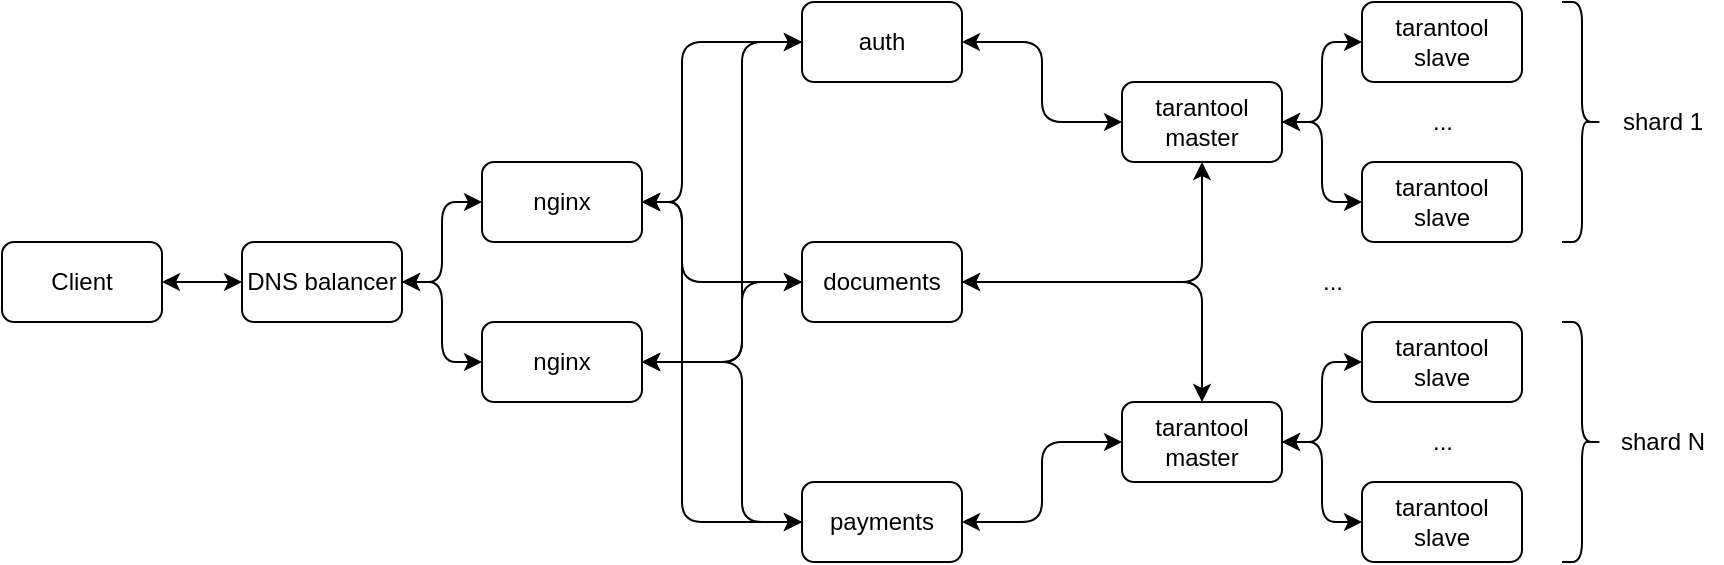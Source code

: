 <mxfile version="18.0.1" type="device"><diagram id="7Ne41tsRxOrFAIv1X22A" name="Page-1"><mxGraphModel dx="946" dy="646" grid="1" gridSize="10" guides="1" tooltips="1" connect="1" arrows="1" fold="1" page="1" pageScale="1" pageWidth="827" pageHeight="1169" math="0" shadow="0"><root><mxCell id="0"/><mxCell id="1" parent="0"/><mxCell id="wq5eGgIRvG_0T0goD-rv-21" style="edgeStyle=orthogonalEdgeStyle;rounded=0;orthogonalLoop=1;jettySize=auto;html=1;exitX=1;exitY=0.5;exitDx=0;exitDy=0;entryX=0;entryY=0.5;entryDx=0;entryDy=0;startArrow=classic;startFill=1;" edge="1" parent="1" source="wq5eGgIRvG_0T0goD-rv-4" target="wq5eGgIRvG_0T0goD-rv-5"><mxGeometry relative="1" as="geometry"/></mxCell><mxCell id="wq5eGgIRvG_0T0goD-rv-4" value="Client" style="rounded=1;whiteSpace=wrap;html=1;" vertex="1" parent="1"><mxGeometry y="280" width="80" height="40" as="geometry"/></mxCell><mxCell id="wq5eGgIRvG_0T0goD-rv-22" style="edgeStyle=orthogonalEdgeStyle;rounded=1;orthogonalLoop=1;jettySize=auto;html=1;exitX=1;exitY=0.5;exitDx=0;exitDy=0;entryX=0;entryY=0.5;entryDx=0;entryDy=0;startArrow=classic;startFill=1;" edge="1" parent="1" source="wq5eGgIRvG_0T0goD-rv-5" target="wq5eGgIRvG_0T0goD-rv-6"><mxGeometry relative="1" as="geometry"/></mxCell><mxCell id="wq5eGgIRvG_0T0goD-rv-24" style="edgeStyle=orthogonalEdgeStyle;rounded=1;orthogonalLoop=1;jettySize=auto;html=1;exitX=1;exitY=0.5;exitDx=0;exitDy=0;entryX=0;entryY=0.5;entryDx=0;entryDy=0;startArrow=classic;startFill=1;" edge="1" parent="1" source="wq5eGgIRvG_0T0goD-rv-5" target="wq5eGgIRvG_0T0goD-rv-8"><mxGeometry relative="1" as="geometry"/></mxCell><mxCell id="wq5eGgIRvG_0T0goD-rv-5" value="DNS balancer" style="rounded=1;whiteSpace=wrap;html=1;" vertex="1" parent="1"><mxGeometry x="120" y="280" width="80" height="40" as="geometry"/></mxCell><mxCell id="wq5eGgIRvG_0T0goD-rv-36" style="edgeStyle=orthogonalEdgeStyle;rounded=1;orthogonalLoop=1;jettySize=auto;html=1;exitX=1;exitY=0.5;exitDx=0;exitDy=0;entryX=0;entryY=0.5;entryDx=0;entryDy=0;startArrow=classic;startFill=1;" edge="1" parent="1" source="wq5eGgIRvG_0T0goD-rv-6" target="wq5eGgIRvG_0T0goD-rv-7"><mxGeometry relative="1" as="geometry"><Array as="points"><mxPoint x="340" y="260"/><mxPoint x="340" y="180"/></Array></mxGeometry></mxCell><mxCell id="wq5eGgIRvG_0T0goD-rv-38" style="edgeStyle=orthogonalEdgeStyle;rounded=1;orthogonalLoop=1;jettySize=auto;html=1;exitX=1;exitY=0.5;exitDx=0;exitDy=0;startArrow=classic;startFill=1;" edge="1" parent="1" source="wq5eGgIRvG_0T0goD-rv-6" target="wq5eGgIRvG_0T0goD-rv-9"><mxGeometry relative="1" as="geometry"><Array as="points"><mxPoint x="340" y="260"/><mxPoint x="340" y="300"/></Array></mxGeometry></mxCell><mxCell id="wq5eGgIRvG_0T0goD-rv-41" style="edgeStyle=orthogonalEdgeStyle;rounded=1;orthogonalLoop=1;jettySize=auto;html=1;exitX=1;exitY=0.5;exitDx=0;exitDy=0;entryX=0;entryY=0.5;entryDx=0;entryDy=0;startArrow=classic;startFill=1;" edge="1" parent="1" source="wq5eGgIRvG_0T0goD-rv-6" target="wq5eGgIRvG_0T0goD-rv-10"><mxGeometry relative="1" as="geometry"><Array as="points"><mxPoint x="340" y="260"/><mxPoint x="340" y="420"/></Array></mxGeometry></mxCell><mxCell id="wq5eGgIRvG_0T0goD-rv-6" value="nginx" style="rounded=1;whiteSpace=wrap;html=1;" vertex="1" parent="1"><mxGeometry x="240" y="240" width="80" height="40" as="geometry"/></mxCell><mxCell id="wq5eGgIRvG_0T0goD-rv-42" style="edgeStyle=elbowEdgeStyle;rounded=1;orthogonalLoop=1;jettySize=auto;elbow=vertical;html=1;exitX=1;exitY=0.5;exitDx=0;exitDy=0;entryX=0;entryY=0.5;entryDx=0;entryDy=0;startArrow=classic;startFill=1;" edge="1" parent="1" source="wq5eGgIRvG_0T0goD-rv-7" target="wq5eGgIRvG_0T0goD-rv-13"><mxGeometry relative="1" as="geometry"/></mxCell><mxCell id="wq5eGgIRvG_0T0goD-rv-7" value="auth" style="rounded=1;whiteSpace=wrap;html=1;" vertex="1" parent="1"><mxGeometry x="400" y="160" width="80" height="40" as="geometry"/></mxCell><mxCell id="wq5eGgIRvG_0T0goD-rv-37" style="edgeStyle=orthogonalEdgeStyle;rounded=1;orthogonalLoop=1;jettySize=auto;html=1;exitX=1;exitY=0.5;exitDx=0;exitDy=0;entryX=0;entryY=0.5;entryDx=0;entryDy=0;startArrow=classic;startFill=1;" edge="1" parent="1" source="wq5eGgIRvG_0T0goD-rv-8" target="wq5eGgIRvG_0T0goD-rv-7"><mxGeometry relative="1" as="geometry"><Array as="points"><mxPoint x="370" y="340"/><mxPoint x="370" y="180"/></Array></mxGeometry></mxCell><mxCell id="wq5eGgIRvG_0T0goD-rv-39" style="edgeStyle=orthogonalEdgeStyle;rounded=1;orthogonalLoop=1;jettySize=auto;html=1;exitX=1;exitY=0.5;exitDx=0;exitDy=0;entryX=0;entryY=0.5;entryDx=0;entryDy=0;startArrow=classic;startFill=1;" edge="1" parent="1" source="wq5eGgIRvG_0T0goD-rv-8" target="wq5eGgIRvG_0T0goD-rv-9"><mxGeometry relative="1" as="geometry"><Array as="points"><mxPoint x="370" y="340"/><mxPoint x="370" y="300"/></Array></mxGeometry></mxCell><mxCell id="wq5eGgIRvG_0T0goD-rv-40" style="edgeStyle=orthogonalEdgeStyle;rounded=1;orthogonalLoop=1;jettySize=auto;html=1;exitX=1;exitY=0.5;exitDx=0;exitDy=0;entryX=0;entryY=0.5;entryDx=0;entryDy=0;startArrow=classic;startFill=1;" edge="1" parent="1" source="wq5eGgIRvG_0T0goD-rv-8" target="wq5eGgIRvG_0T0goD-rv-10"><mxGeometry relative="1" as="geometry"><Array as="points"><mxPoint x="370" y="340"/><mxPoint x="370" y="420"/></Array></mxGeometry></mxCell><mxCell id="wq5eGgIRvG_0T0goD-rv-8" value="nginx" style="rounded=1;whiteSpace=wrap;html=1;" vertex="1" parent="1"><mxGeometry x="240" y="320" width="80" height="40" as="geometry"/></mxCell><mxCell id="wq5eGgIRvG_0T0goD-rv-61" style="edgeStyle=elbowEdgeStyle;rounded=1;orthogonalLoop=1;jettySize=auto;elbow=vertical;html=1;exitX=1;exitY=0.5;exitDx=0;exitDy=0;entryX=0.5;entryY=1;entryDx=0;entryDy=0;startArrow=classic;startFill=1;" edge="1" parent="1" source="wq5eGgIRvG_0T0goD-rv-9" target="wq5eGgIRvG_0T0goD-rv-13"><mxGeometry relative="1" as="geometry"><Array as="points"><mxPoint x="490" y="300"/></Array></mxGeometry></mxCell><mxCell id="wq5eGgIRvG_0T0goD-rv-62" style="edgeStyle=elbowEdgeStyle;rounded=1;orthogonalLoop=1;jettySize=auto;elbow=vertical;html=1;exitX=1;exitY=0.5;exitDx=0;exitDy=0;entryX=0.5;entryY=0;entryDx=0;entryDy=0;startArrow=classic;startFill=1;" edge="1" parent="1" source="wq5eGgIRvG_0T0goD-rv-9" target="wq5eGgIRvG_0T0goD-rv-31"><mxGeometry relative="1" as="geometry"><Array as="points"><mxPoint x="570" y="300"/></Array></mxGeometry></mxCell><mxCell id="wq5eGgIRvG_0T0goD-rv-9" value="documents" style="rounded=1;whiteSpace=wrap;html=1;" vertex="1" parent="1"><mxGeometry x="400" y="280" width="80" height="40" as="geometry"/></mxCell><mxCell id="wq5eGgIRvG_0T0goD-rv-46" style="edgeStyle=elbowEdgeStyle;rounded=1;orthogonalLoop=1;jettySize=auto;elbow=vertical;html=1;exitX=1;exitY=0.5;exitDx=0;exitDy=0;entryX=0;entryY=0.5;entryDx=0;entryDy=0;startArrow=classic;startFill=1;" edge="1" parent="1" source="wq5eGgIRvG_0T0goD-rv-10" target="wq5eGgIRvG_0T0goD-rv-31"><mxGeometry relative="1" as="geometry"/></mxCell><mxCell id="wq5eGgIRvG_0T0goD-rv-10" value="payments" style="rounded=1;whiteSpace=wrap;html=1;" vertex="1" parent="1"><mxGeometry x="400" y="400" width="80" height="40" as="geometry"/></mxCell><mxCell id="wq5eGgIRvG_0T0goD-rv-48" style="edgeStyle=elbowEdgeStyle;rounded=1;orthogonalLoop=1;jettySize=auto;elbow=vertical;html=1;exitX=1;exitY=0.5;exitDx=0;exitDy=0;entryX=0;entryY=0.5;entryDx=0;entryDy=0;startArrow=classic;startFill=1;" edge="1" parent="1" source="wq5eGgIRvG_0T0goD-rv-13" target="wq5eGgIRvG_0T0goD-rv-14"><mxGeometry relative="1" as="geometry"/></mxCell><mxCell id="wq5eGgIRvG_0T0goD-rv-49" style="edgeStyle=elbowEdgeStyle;rounded=1;orthogonalLoop=1;jettySize=auto;elbow=vertical;html=1;exitX=1;exitY=0.5;exitDx=0;exitDy=0;entryX=0;entryY=0.5;entryDx=0;entryDy=0;startArrow=classic;startFill=1;" edge="1" parent="1" source="wq5eGgIRvG_0T0goD-rv-13" target="wq5eGgIRvG_0T0goD-rv-16"><mxGeometry relative="1" as="geometry"/></mxCell><mxCell id="wq5eGgIRvG_0T0goD-rv-13" value="tarantool&lt;br&gt;master" style="rounded=1;whiteSpace=wrap;html=1;" vertex="1" parent="1"><mxGeometry x="560" y="200" width="80" height="40" as="geometry"/></mxCell><mxCell id="wq5eGgIRvG_0T0goD-rv-14" value="tarantool&lt;br&gt;slave" style="rounded=1;whiteSpace=wrap;html=1;" vertex="1" parent="1"><mxGeometry x="680" y="160" width="80" height="40" as="geometry"/></mxCell><mxCell id="wq5eGgIRvG_0T0goD-rv-16" value="tarantool&lt;br&gt;slave" style="rounded=1;whiteSpace=wrap;html=1;" vertex="1" parent="1"><mxGeometry x="680" y="240" width="80" height="40" as="geometry"/></mxCell><mxCell id="wq5eGgIRvG_0T0goD-rv-20" value="..." style="text;html=1;align=center;verticalAlign=middle;resizable=0;points=[];autosize=1;strokeColor=none;fillColor=none;" vertex="1" parent="1"><mxGeometry x="705" y="210" width="30" height="20" as="geometry"/></mxCell><mxCell id="wq5eGgIRvG_0T0goD-rv-50" style="edgeStyle=elbowEdgeStyle;rounded=1;orthogonalLoop=1;jettySize=auto;elbow=vertical;html=1;exitX=1;exitY=0.5;exitDx=0;exitDy=0;entryX=0;entryY=0.5;entryDx=0;entryDy=0;startArrow=classic;startFill=1;" edge="1" parent="1" source="wq5eGgIRvG_0T0goD-rv-31" target="wq5eGgIRvG_0T0goD-rv-32"><mxGeometry relative="1" as="geometry"/></mxCell><mxCell id="wq5eGgIRvG_0T0goD-rv-51" style="edgeStyle=elbowEdgeStyle;rounded=1;orthogonalLoop=1;jettySize=auto;elbow=vertical;html=1;exitX=1;exitY=0.5;exitDx=0;exitDy=0;entryX=0;entryY=0.5;entryDx=0;entryDy=0;startArrow=classic;startFill=1;" edge="1" parent="1" source="wq5eGgIRvG_0T0goD-rv-31" target="wq5eGgIRvG_0T0goD-rv-33"><mxGeometry relative="1" as="geometry"/></mxCell><mxCell id="wq5eGgIRvG_0T0goD-rv-31" value="tarantool&lt;br&gt;master" style="rounded=1;whiteSpace=wrap;html=1;" vertex="1" parent="1"><mxGeometry x="560" y="360" width="80" height="40" as="geometry"/></mxCell><mxCell id="wq5eGgIRvG_0T0goD-rv-32" value="tarantool&lt;br&gt;slave" style="rounded=1;whiteSpace=wrap;html=1;" vertex="1" parent="1"><mxGeometry x="680" y="320" width="80" height="40" as="geometry"/></mxCell><mxCell id="wq5eGgIRvG_0T0goD-rv-33" value="tarantool&lt;br&gt;slave" style="rounded=1;whiteSpace=wrap;html=1;" vertex="1" parent="1"><mxGeometry x="680" y="400" width="80" height="40" as="geometry"/></mxCell><mxCell id="wq5eGgIRvG_0T0goD-rv-34" value="..." style="text;html=1;align=center;verticalAlign=middle;resizable=0;points=[];autosize=1;strokeColor=none;fillColor=none;" vertex="1" parent="1"><mxGeometry x="705" y="370" width="30" height="20" as="geometry"/></mxCell><mxCell id="wq5eGgIRvG_0T0goD-rv-35" value="..." style="text;html=1;align=center;verticalAlign=middle;resizable=0;points=[];autosize=1;strokeColor=none;fillColor=none;" vertex="1" parent="1"><mxGeometry x="650" y="290" width="30" height="20" as="geometry"/></mxCell><mxCell id="wq5eGgIRvG_0T0goD-rv-63" value="" style="shape=curlyBracket;whiteSpace=wrap;html=1;rounded=1;flipH=1;" vertex="1" parent="1"><mxGeometry x="780" y="320" width="20" height="120" as="geometry"/></mxCell><mxCell id="wq5eGgIRvG_0T0goD-rv-64" value="" style="shape=curlyBracket;whiteSpace=wrap;html=1;rounded=1;flipH=1;" vertex="1" parent="1"><mxGeometry x="780" y="160" width="20" height="120" as="geometry"/></mxCell><mxCell id="wq5eGgIRvG_0T0goD-rv-65" value="shard 1" style="text;html=1;align=center;verticalAlign=middle;resizable=0;points=[];autosize=1;strokeColor=none;fillColor=none;" vertex="1" parent="1"><mxGeometry x="800" y="210" width="60" height="20" as="geometry"/></mxCell><mxCell id="wq5eGgIRvG_0T0goD-rv-66" value="shard N" style="text;html=1;align=center;verticalAlign=middle;resizable=0;points=[];autosize=1;strokeColor=none;fillColor=none;" vertex="1" parent="1"><mxGeometry x="800" y="370" width="60" height="20" as="geometry"/></mxCell></root></mxGraphModel></diagram></mxfile>